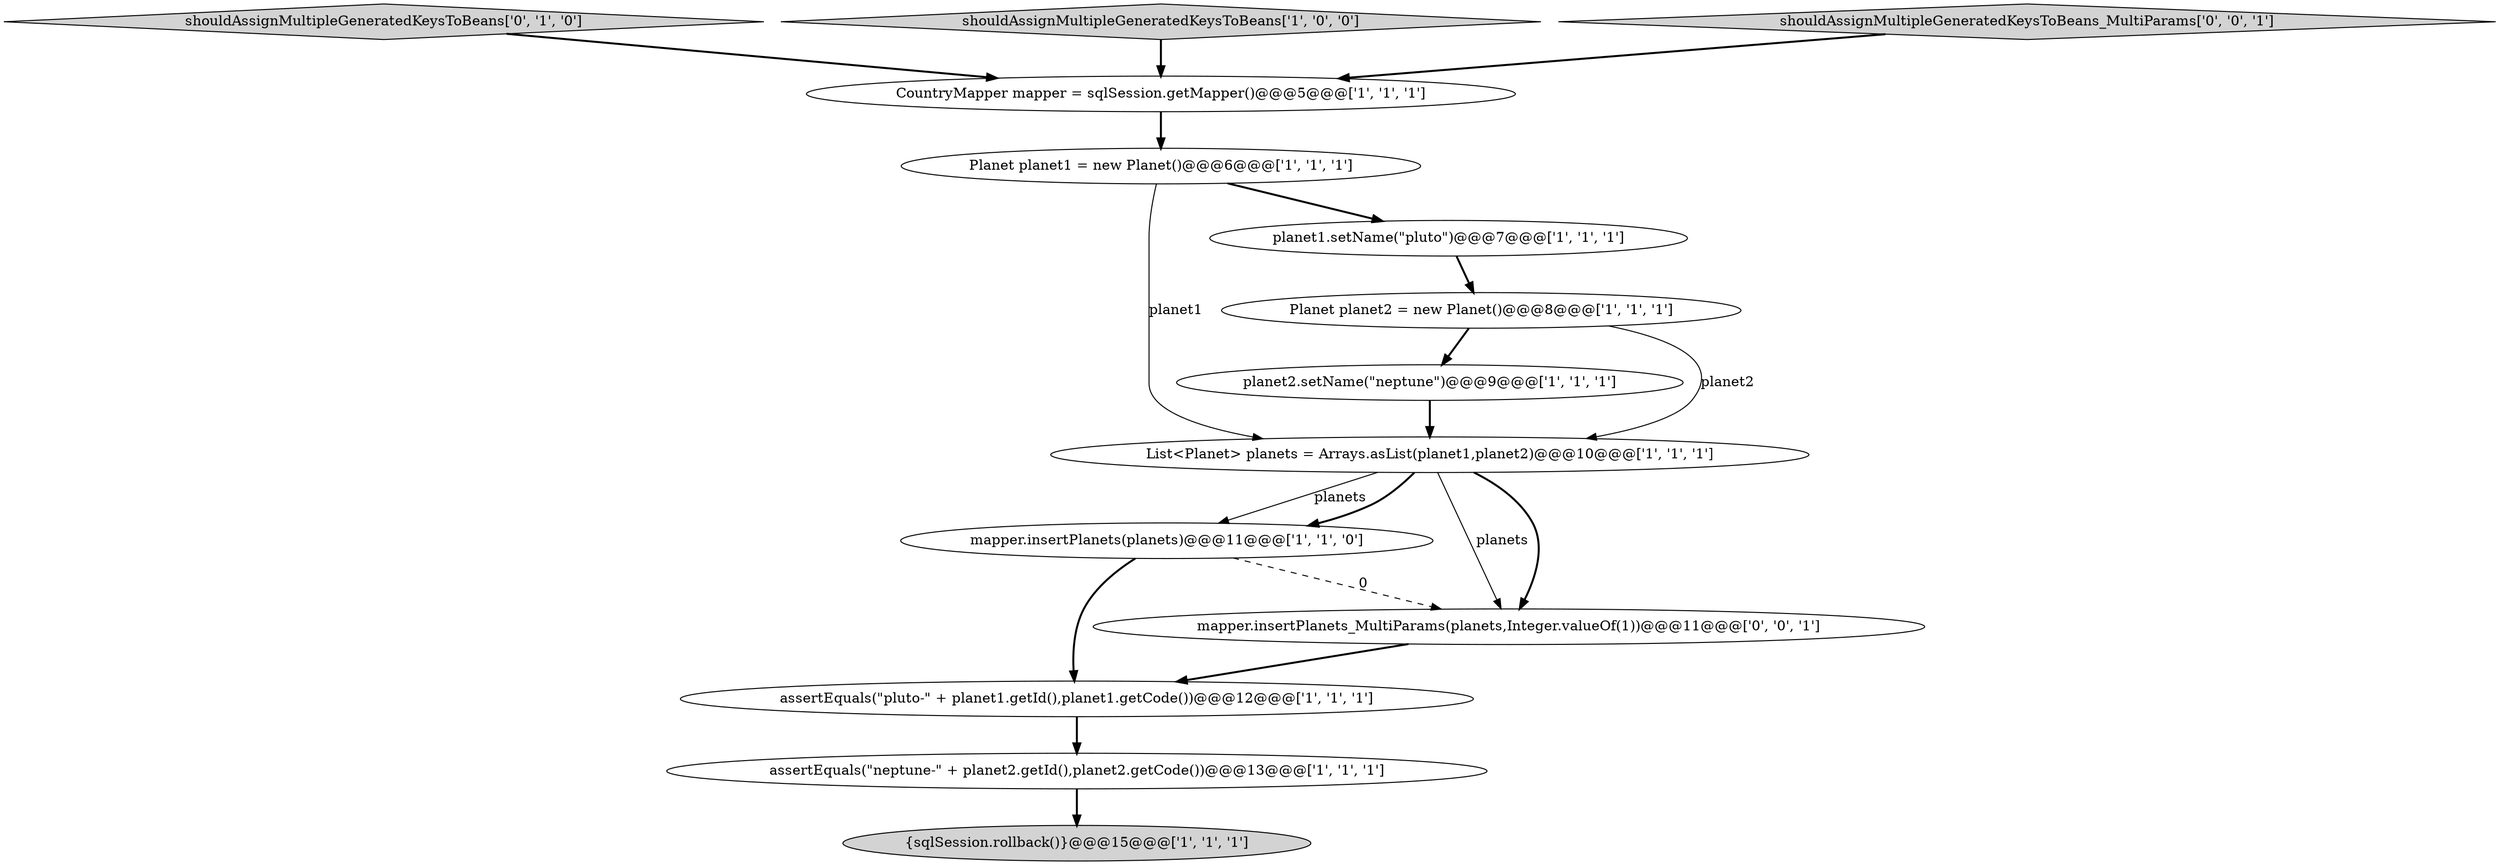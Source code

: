 digraph {
8 [style = filled, label = "Planet planet2 = new Planet()@@@8@@@['1', '1', '1']", fillcolor = white, shape = ellipse image = "AAA0AAABBB1BBB"];
5 [style = filled, label = "Planet planet1 = new Planet()@@@6@@@['1', '1', '1']", fillcolor = white, shape = ellipse image = "AAA0AAABBB1BBB"];
0 [style = filled, label = "CountryMapper mapper = sqlSession.getMapper()@@@5@@@['1', '1', '1']", fillcolor = white, shape = ellipse image = "AAA0AAABBB1BBB"];
7 [style = filled, label = "mapper.insertPlanets(planets)@@@11@@@['1', '1', '0']", fillcolor = white, shape = ellipse image = "AAA0AAABBB1BBB"];
12 [style = filled, label = "mapper.insertPlanets_MultiParams(planets,Integer.valueOf(1))@@@11@@@['0', '0', '1']", fillcolor = white, shape = ellipse image = "AAA0AAABBB3BBB"];
11 [style = filled, label = "shouldAssignMultipleGeneratedKeysToBeans['0', '1', '0']", fillcolor = lightgray, shape = diamond image = "AAA0AAABBB2BBB"];
4 [style = filled, label = "assertEquals(\"pluto-\" + planet1.getId(),planet1.getCode())@@@12@@@['1', '1', '1']", fillcolor = white, shape = ellipse image = "AAA0AAABBB1BBB"];
1 [style = filled, label = "assertEquals(\"neptune-\" + planet2.getId(),planet2.getCode())@@@13@@@['1', '1', '1']", fillcolor = white, shape = ellipse image = "AAA0AAABBB1BBB"];
6 [style = filled, label = "shouldAssignMultipleGeneratedKeysToBeans['1', '0', '0']", fillcolor = lightgray, shape = diamond image = "AAA0AAABBB1BBB"];
9 [style = filled, label = "List<Planet> planets = Arrays.asList(planet1,planet2)@@@10@@@['1', '1', '1']", fillcolor = white, shape = ellipse image = "AAA0AAABBB1BBB"];
3 [style = filled, label = "planet2.setName(\"neptune\")@@@9@@@['1', '1', '1']", fillcolor = white, shape = ellipse image = "AAA0AAABBB1BBB"];
10 [style = filled, label = "planet1.setName(\"pluto\")@@@7@@@['1', '1', '1']", fillcolor = white, shape = ellipse image = "AAA0AAABBB1BBB"];
13 [style = filled, label = "shouldAssignMultipleGeneratedKeysToBeans_MultiParams['0', '0', '1']", fillcolor = lightgray, shape = diamond image = "AAA0AAABBB3BBB"];
2 [style = filled, label = "{sqlSession.rollback()}@@@15@@@['1', '1', '1']", fillcolor = lightgray, shape = ellipse image = "AAA0AAABBB1BBB"];
6->0 [style = bold, label=""];
12->4 [style = bold, label=""];
11->0 [style = bold, label=""];
10->8 [style = bold, label=""];
8->9 [style = solid, label="planet2"];
4->1 [style = bold, label=""];
9->7 [style = solid, label="planets"];
0->5 [style = bold, label=""];
5->9 [style = solid, label="planet1"];
9->12 [style = solid, label="planets"];
7->4 [style = bold, label=""];
3->9 [style = bold, label=""];
5->10 [style = bold, label=""];
1->2 [style = bold, label=""];
13->0 [style = bold, label=""];
8->3 [style = bold, label=""];
9->12 [style = bold, label=""];
7->12 [style = dashed, label="0"];
9->7 [style = bold, label=""];
}
